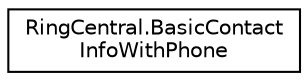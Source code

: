 digraph "Graphical Class Hierarchy"
{
 // LATEX_PDF_SIZE
  edge [fontname="Helvetica",fontsize="10",labelfontname="Helvetica",labelfontsize="10"];
  node [fontname="Helvetica",fontsize="10",shape=record];
  rankdir="LR";
  Node0 [label="RingCentral.BasicContact\lInfoWithPhone",height=0.2,width=0.4,color="black", fillcolor="white", style="filled",URL="$classRingCentral_1_1BasicContactInfoWithPhone.html",tooltip="Personal contact information"];
}
